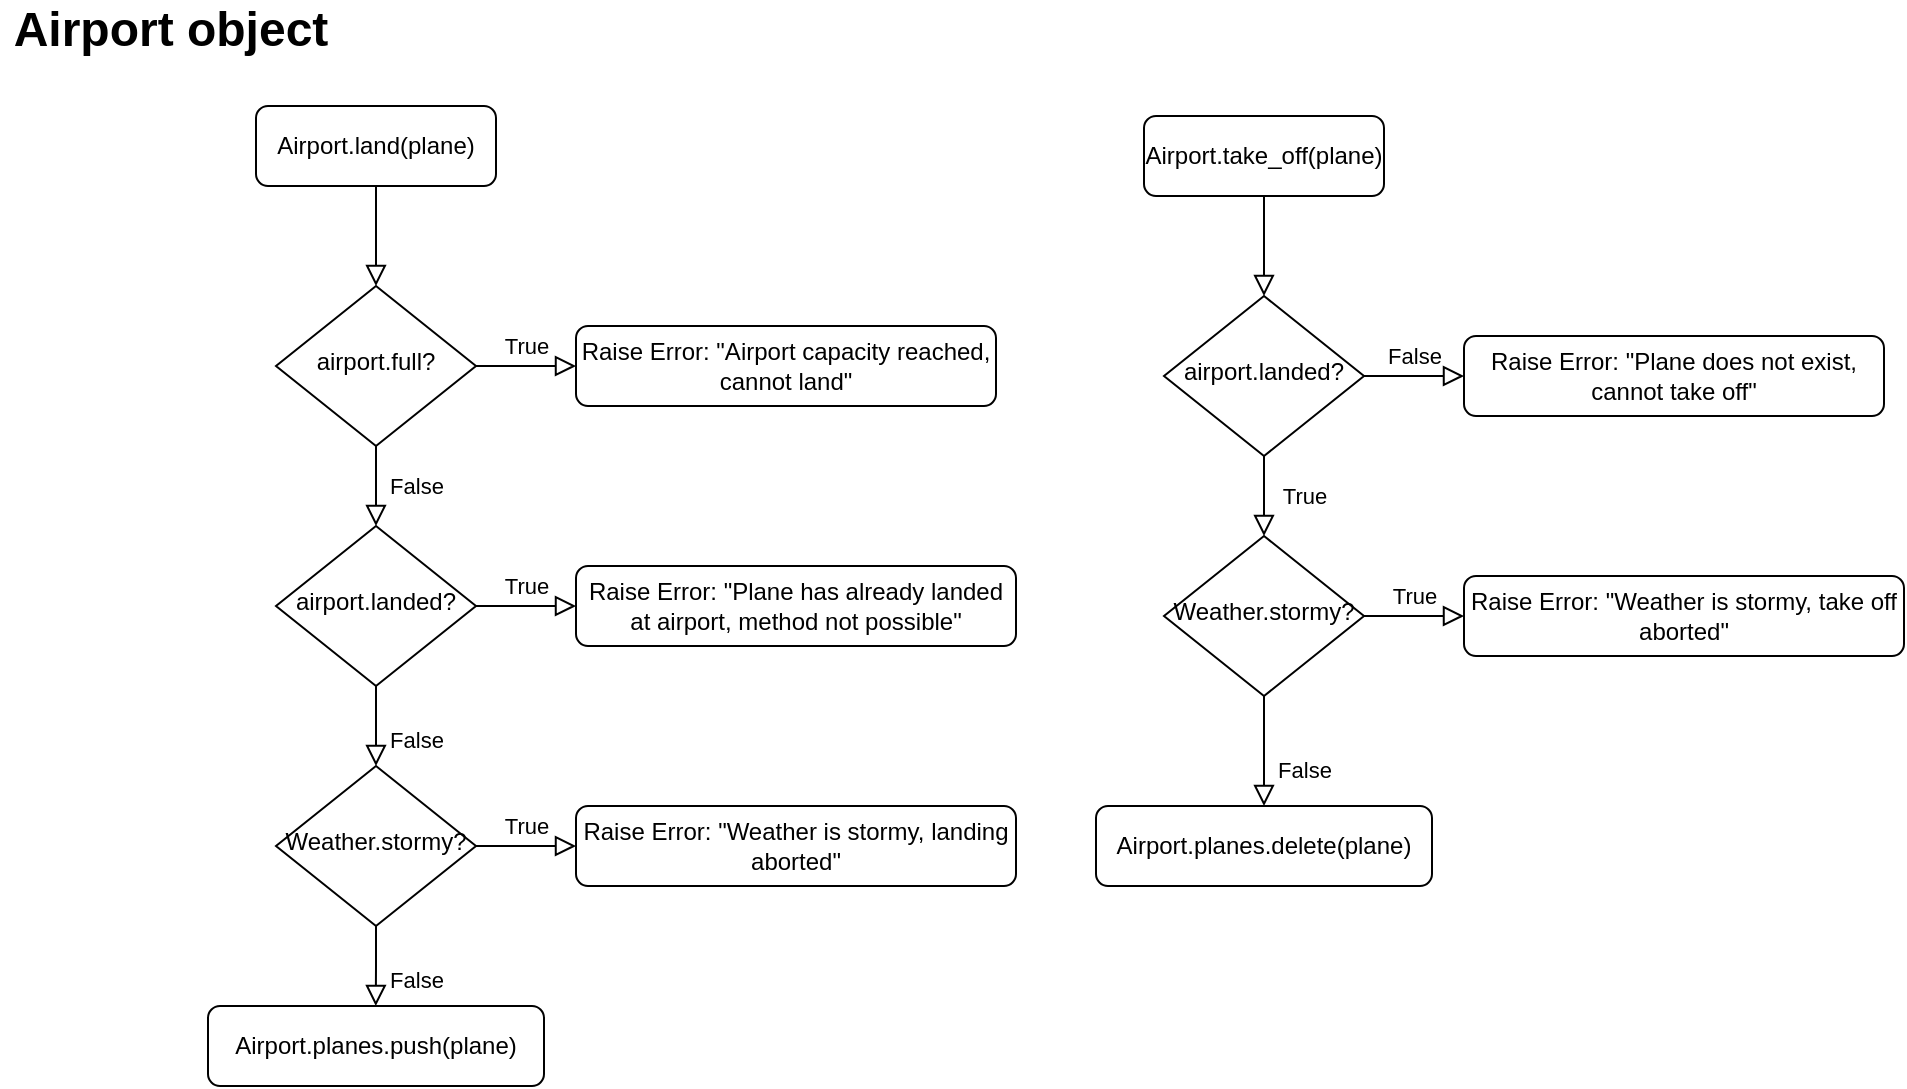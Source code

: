 <mxfile version="12.5.8" type="github">
  <diagram id="C5RBs43oDa-KdzZeNtuy" name="Page-1">
    <mxGraphModel dx="1668" dy="822" grid="1" gridSize="10" guides="1" tooltips="1" connect="1" arrows="1" fold="1" page="1" pageScale="1" pageWidth="827" pageHeight="1169" math="0" shadow="0">
      <root>
        <mxCell id="WIyWlLk6GJQsqaUBKTNV-0"/>
        <mxCell id="WIyWlLk6GJQsqaUBKTNV-1" parent="WIyWlLk6GJQsqaUBKTNV-0"/>
        <mxCell id="WIyWlLk6GJQsqaUBKTNV-2" value="" style="rounded=0;html=1;jettySize=auto;orthogonalLoop=1;fontSize=11;endArrow=block;endFill=0;endSize=8;strokeWidth=1;shadow=0;labelBackgroundColor=none;edgeStyle=orthogonalEdgeStyle;" parent="WIyWlLk6GJQsqaUBKTNV-1" source="WIyWlLk6GJQsqaUBKTNV-3" target="WIyWlLk6GJQsqaUBKTNV-6" edge="1">
          <mxGeometry relative="1" as="geometry"/>
        </mxCell>
        <mxCell id="WIyWlLk6GJQsqaUBKTNV-3" value="Airport.land(plane)" style="rounded=1;whiteSpace=wrap;html=1;fontSize=12;glass=0;strokeWidth=1;shadow=0;" parent="WIyWlLk6GJQsqaUBKTNV-1" vertex="1">
          <mxGeometry x="160" y="80" width="120" height="40" as="geometry"/>
        </mxCell>
        <mxCell id="WIyWlLk6GJQsqaUBKTNV-4" value="False" style="rounded=0;html=1;jettySize=auto;orthogonalLoop=1;fontSize=11;endArrow=block;endFill=0;endSize=8;strokeWidth=1;shadow=0;labelBackgroundColor=none;edgeStyle=orthogonalEdgeStyle;" parent="WIyWlLk6GJQsqaUBKTNV-1" source="WIyWlLk6GJQsqaUBKTNV-6" target="WIyWlLk6GJQsqaUBKTNV-10" edge="1">
          <mxGeometry y="20" relative="1" as="geometry">
            <mxPoint as="offset"/>
          </mxGeometry>
        </mxCell>
        <mxCell id="WIyWlLk6GJQsqaUBKTNV-5" value="True" style="edgeStyle=orthogonalEdgeStyle;rounded=0;html=1;jettySize=auto;orthogonalLoop=1;fontSize=11;endArrow=block;endFill=0;endSize=8;strokeWidth=1;shadow=0;labelBackgroundColor=none;" parent="WIyWlLk6GJQsqaUBKTNV-1" source="WIyWlLk6GJQsqaUBKTNV-6" target="WIyWlLk6GJQsqaUBKTNV-7" edge="1">
          <mxGeometry y="10" relative="1" as="geometry">
            <mxPoint as="offset"/>
          </mxGeometry>
        </mxCell>
        <mxCell id="WIyWlLk6GJQsqaUBKTNV-6" value="airport.full?" style="rhombus;whiteSpace=wrap;html=1;shadow=0;fontFamily=Helvetica;fontSize=12;align=center;strokeWidth=1;spacing=6;spacingTop=-4;" parent="WIyWlLk6GJQsqaUBKTNV-1" vertex="1">
          <mxGeometry x="170" y="170" width="100" height="80" as="geometry"/>
        </mxCell>
        <mxCell id="WIyWlLk6GJQsqaUBKTNV-7" value="Raise Error: &quot;Airport capacity reached, cannot land&quot;" style="rounded=1;whiteSpace=wrap;html=1;fontSize=12;glass=0;strokeWidth=1;shadow=0;" parent="WIyWlLk6GJQsqaUBKTNV-1" vertex="1">
          <mxGeometry x="320" y="190" width="210" height="40" as="geometry"/>
        </mxCell>
        <mxCell id="WIyWlLk6GJQsqaUBKTNV-8" value="False" style="rounded=0;html=1;jettySize=auto;orthogonalLoop=1;fontSize=11;endArrow=block;endFill=0;endSize=8;strokeWidth=1;shadow=0;labelBackgroundColor=none;edgeStyle=orthogonalEdgeStyle;entryX=0.5;entryY=0;entryDx=0;entryDy=0;" parent="WIyWlLk6GJQsqaUBKTNV-1" source="WIyWlLk6GJQsqaUBKTNV-10" target="nTpv5CwVD61JhEWmLq_M-16" edge="1">
          <mxGeometry x="0.333" y="20" relative="1" as="geometry">
            <mxPoint as="offset"/>
            <mxPoint x="220" y="400" as="targetPoint"/>
          </mxGeometry>
        </mxCell>
        <mxCell id="WIyWlLk6GJQsqaUBKTNV-9" value="True" style="edgeStyle=orthogonalEdgeStyle;rounded=0;html=1;jettySize=auto;orthogonalLoop=1;fontSize=11;endArrow=block;endFill=0;endSize=8;strokeWidth=1;shadow=0;labelBackgroundColor=none;" parent="WIyWlLk6GJQsqaUBKTNV-1" source="WIyWlLk6GJQsqaUBKTNV-10" target="WIyWlLk6GJQsqaUBKTNV-12" edge="1">
          <mxGeometry y="10" relative="1" as="geometry">
            <mxPoint as="offset"/>
          </mxGeometry>
        </mxCell>
        <mxCell id="WIyWlLk6GJQsqaUBKTNV-10" value="airport.landed?" style="rhombus;whiteSpace=wrap;html=1;shadow=0;fontFamily=Helvetica;fontSize=12;align=center;strokeWidth=1;spacing=6;spacingTop=-4;" parent="WIyWlLk6GJQsqaUBKTNV-1" vertex="1">
          <mxGeometry x="170" y="290" width="100" height="80" as="geometry"/>
        </mxCell>
        <mxCell id="WIyWlLk6GJQsqaUBKTNV-12" value="Raise Error: &quot;Plane has already landed at airport, method not possible&quot;" style="rounded=1;whiteSpace=wrap;html=1;fontSize=12;glass=0;strokeWidth=1;shadow=0;" parent="WIyWlLk6GJQsqaUBKTNV-1" vertex="1">
          <mxGeometry x="320" y="310" width="220" height="40" as="geometry"/>
        </mxCell>
        <mxCell id="nTpv5CwVD61JhEWmLq_M-13" value="&lt;font style=&quot;font-size: 24px&quot;&gt;&lt;b&gt;Airport object&lt;/b&gt;&lt;/font&gt;" style="text;html=1;align=center;verticalAlign=middle;resizable=0;points=[];autosize=1;" vertex="1" parent="WIyWlLk6GJQsqaUBKTNV-1">
          <mxGeometry x="32" y="32" width="170" height="20" as="geometry"/>
        </mxCell>
        <mxCell id="nTpv5CwVD61JhEWmLq_M-16" value="Weather.stormy?" style="rhombus;whiteSpace=wrap;html=1;shadow=0;fontFamily=Helvetica;fontSize=12;align=center;strokeWidth=1;spacing=6;spacingTop=-4;" vertex="1" parent="WIyWlLk6GJQsqaUBKTNV-1">
          <mxGeometry x="170" y="410" width="100" height="80" as="geometry"/>
        </mxCell>
        <mxCell id="nTpv5CwVD61JhEWmLq_M-20" value="True" style="edgeStyle=orthogonalEdgeStyle;rounded=0;html=1;jettySize=auto;orthogonalLoop=1;fontSize=11;endArrow=block;endFill=0;endSize=8;strokeWidth=1;shadow=0;labelBackgroundColor=none;exitX=1;exitY=0.5;exitDx=0;exitDy=0;entryX=0;entryY=0.5;entryDx=0;entryDy=0;" edge="1" parent="WIyWlLk6GJQsqaUBKTNV-1" source="nTpv5CwVD61JhEWmLq_M-16" target="nTpv5CwVD61JhEWmLq_M-21">
          <mxGeometry y="10" relative="1" as="geometry">
            <mxPoint as="offset"/>
            <mxPoint x="270" y="461" as="sourcePoint"/>
            <mxPoint x="310" y="450" as="targetPoint"/>
          </mxGeometry>
        </mxCell>
        <mxCell id="nTpv5CwVD61JhEWmLq_M-21" value="Raise Error: &quot;Weather is stormy, landing aborted&quot;" style="rounded=1;whiteSpace=wrap;html=1;fontSize=12;glass=0;strokeWidth=1;shadow=0;" vertex="1" parent="WIyWlLk6GJQsqaUBKTNV-1">
          <mxGeometry x="320" y="430" width="220" height="40" as="geometry"/>
        </mxCell>
        <mxCell id="nTpv5CwVD61JhEWmLq_M-22" value="False" style="rounded=0;html=1;jettySize=auto;orthogonalLoop=1;fontSize=11;endArrow=block;endFill=0;endSize=8;strokeWidth=1;shadow=0;labelBackgroundColor=none;edgeStyle=orthogonalEdgeStyle;entryX=0.5;entryY=0;entryDx=0;entryDy=0;exitX=0.5;exitY=1;exitDx=0;exitDy=0;" edge="1" parent="WIyWlLk6GJQsqaUBKTNV-1" source="nTpv5CwVD61JhEWmLq_M-16">
          <mxGeometry x="0.333" y="20" relative="1" as="geometry">
            <mxPoint as="offset"/>
            <mxPoint x="220" y="500" as="sourcePoint"/>
            <mxPoint x="219.9" y="530" as="targetPoint"/>
          </mxGeometry>
        </mxCell>
        <mxCell id="nTpv5CwVD61JhEWmLq_M-23" value="Airport.planes.push(plane)" style="rounded=1;whiteSpace=wrap;html=1;fontSize=12;glass=0;strokeWidth=1;shadow=0;" vertex="1" parent="WIyWlLk6GJQsqaUBKTNV-1">
          <mxGeometry x="136" y="530" width="168" height="40" as="geometry"/>
        </mxCell>
        <mxCell id="nTpv5CwVD61JhEWmLq_M-24" value="" style="rounded=0;html=1;jettySize=auto;orthogonalLoop=1;fontSize=11;endArrow=block;endFill=0;endSize=8;strokeWidth=1;shadow=0;labelBackgroundColor=none;edgeStyle=orthogonalEdgeStyle;" edge="1" parent="WIyWlLk6GJQsqaUBKTNV-1" source="nTpv5CwVD61JhEWmLq_M-25" target="nTpv5CwVD61JhEWmLq_M-28">
          <mxGeometry relative="1" as="geometry"/>
        </mxCell>
        <mxCell id="nTpv5CwVD61JhEWmLq_M-25" value="Airport.take_off(plane)" style="rounded=1;whiteSpace=wrap;html=1;fontSize=12;glass=0;strokeWidth=1;shadow=0;" vertex="1" parent="WIyWlLk6GJQsqaUBKTNV-1">
          <mxGeometry x="604" y="85" width="120" height="40" as="geometry"/>
        </mxCell>
        <mxCell id="nTpv5CwVD61JhEWmLq_M-26" value="True" style="rounded=0;html=1;jettySize=auto;orthogonalLoop=1;fontSize=11;endArrow=block;endFill=0;endSize=8;strokeWidth=1;shadow=0;labelBackgroundColor=none;edgeStyle=orthogonalEdgeStyle;" edge="1" parent="WIyWlLk6GJQsqaUBKTNV-1" source="nTpv5CwVD61JhEWmLq_M-28" target="nTpv5CwVD61JhEWmLq_M-32">
          <mxGeometry y="20" relative="1" as="geometry">
            <mxPoint as="offset"/>
          </mxGeometry>
        </mxCell>
        <mxCell id="nTpv5CwVD61JhEWmLq_M-27" value="False" style="edgeStyle=orthogonalEdgeStyle;rounded=0;html=1;jettySize=auto;orthogonalLoop=1;fontSize=11;endArrow=block;endFill=0;endSize=8;strokeWidth=1;shadow=0;labelBackgroundColor=none;" edge="1" parent="WIyWlLk6GJQsqaUBKTNV-1" source="nTpv5CwVD61JhEWmLq_M-28" target="nTpv5CwVD61JhEWmLq_M-29">
          <mxGeometry y="10" relative="1" as="geometry">
            <mxPoint as="offset"/>
          </mxGeometry>
        </mxCell>
        <mxCell id="nTpv5CwVD61JhEWmLq_M-28" value="airport.landed?" style="rhombus;whiteSpace=wrap;html=1;shadow=0;fontFamily=Helvetica;fontSize=12;align=center;strokeWidth=1;spacing=6;spacingTop=-4;" vertex="1" parent="WIyWlLk6GJQsqaUBKTNV-1">
          <mxGeometry x="614" y="175" width="100" height="80" as="geometry"/>
        </mxCell>
        <mxCell id="nTpv5CwVD61JhEWmLq_M-29" value="Raise Error: &quot;Plane does not exist, cannot take off&quot;" style="rounded=1;whiteSpace=wrap;html=1;fontSize=12;glass=0;strokeWidth=1;shadow=0;" vertex="1" parent="WIyWlLk6GJQsqaUBKTNV-1">
          <mxGeometry x="764" y="195" width="210" height="40" as="geometry"/>
        </mxCell>
        <mxCell id="nTpv5CwVD61JhEWmLq_M-31" value="True" style="edgeStyle=orthogonalEdgeStyle;rounded=0;html=1;jettySize=auto;orthogonalLoop=1;fontSize=11;endArrow=block;endFill=0;endSize=8;strokeWidth=1;shadow=0;labelBackgroundColor=none;" edge="1" parent="WIyWlLk6GJQsqaUBKTNV-1" source="nTpv5CwVD61JhEWmLq_M-32" target="nTpv5CwVD61JhEWmLq_M-33">
          <mxGeometry y="10" relative="1" as="geometry">
            <mxPoint as="offset"/>
          </mxGeometry>
        </mxCell>
        <mxCell id="nTpv5CwVD61JhEWmLq_M-32" value="Weather.stormy?" style="rhombus;whiteSpace=wrap;html=1;shadow=0;fontFamily=Helvetica;fontSize=12;align=center;strokeWidth=1;spacing=6;spacingTop=-4;" vertex="1" parent="WIyWlLk6GJQsqaUBKTNV-1">
          <mxGeometry x="614" y="295" width="100" height="80" as="geometry"/>
        </mxCell>
        <mxCell id="nTpv5CwVD61JhEWmLq_M-33" value="Raise Error: &quot;Weather is stormy, take off aborted&quot;" style="rounded=1;whiteSpace=wrap;html=1;fontSize=12;glass=0;strokeWidth=1;shadow=0;" vertex="1" parent="WIyWlLk6GJQsqaUBKTNV-1">
          <mxGeometry x="764" y="315" width="220" height="40" as="geometry"/>
        </mxCell>
        <mxCell id="nTpv5CwVD61JhEWmLq_M-38" value="Airport.planes.delete(plane)" style="rounded=1;whiteSpace=wrap;html=1;fontSize=12;glass=0;strokeWidth=1;shadow=0;" vertex="1" parent="WIyWlLk6GJQsqaUBKTNV-1">
          <mxGeometry x="580" y="430" width="168" height="40" as="geometry"/>
        </mxCell>
        <mxCell id="nTpv5CwVD61JhEWmLq_M-41" value="False" style="rounded=0;html=1;jettySize=auto;orthogonalLoop=1;fontSize=11;endArrow=block;endFill=0;endSize=8;strokeWidth=1;shadow=0;labelBackgroundColor=none;edgeStyle=orthogonalEdgeStyle;exitX=0.5;exitY=1;exitDx=0;exitDy=0;entryX=0.5;entryY=0;entryDx=0;entryDy=0;" edge="1" parent="WIyWlLk6GJQsqaUBKTNV-1" source="nTpv5CwVD61JhEWmLq_M-32" target="nTpv5CwVD61JhEWmLq_M-38">
          <mxGeometry x="0.333" y="20" relative="1" as="geometry">
            <mxPoint as="offset"/>
            <mxPoint x="663.93" y="389.98" as="sourcePoint"/>
            <mxPoint x="664" y="420" as="targetPoint"/>
            <Array as="points"/>
          </mxGeometry>
        </mxCell>
      </root>
    </mxGraphModel>
  </diagram>
</mxfile>
